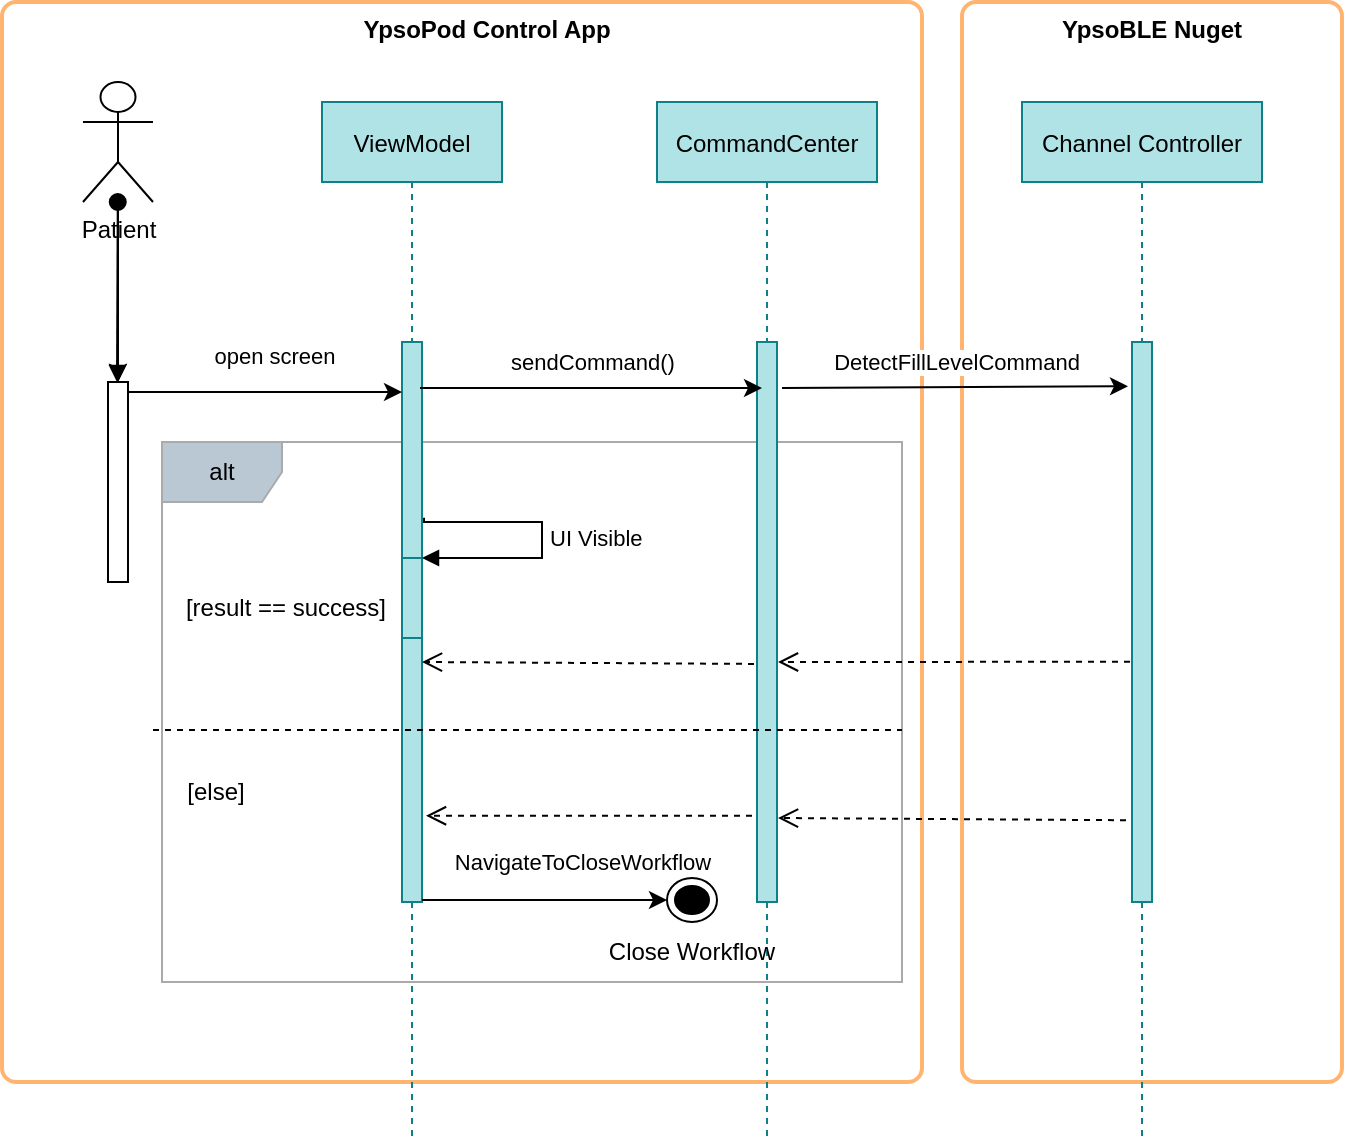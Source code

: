 <mxfile version="20.8.8" type="github">
  <diagram id="kgpKYQtTHZ0yAKxKKP6v" name="Page-1">
    <mxGraphModel dx="1018" dy="652" grid="1" gridSize="10" guides="1" tooltips="1" connect="1" arrows="1" fold="1" page="1" pageScale="1" pageWidth="850" pageHeight="1100" math="0" shadow="0">
      <root>
        <mxCell id="0" />
        <mxCell id="1" parent="0" />
        <mxCell id="5MIxCy6aPqHRKpZto7eM-47" value="" style="rounded=1;whiteSpace=wrap;html=1;absoluteArcSize=1;arcSize=14;strokeWidth=2;strokeColor=#FFB570;" vertex="1" parent="1">
          <mxGeometry x="550" y="70" width="190" height="540" as="geometry" />
        </mxCell>
        <mxCell id="5MIxCy6aPqHRKpZto7eM-43" value="" style="rounded=1;whiteSpace=wrap;html=1;absoluteArcSize=1;arcSize=14;strokeWidth=2;strokeColor=#FFB570;" vertex="1" parent="1">
          <mxGeometry x="70" y="70" width="460" height="540" as="geometry" />
        </mxCell>
        <mxCell id="5MIxCy6aPqHRKpZto7eM-14" value="alt" style="shape=umlFrame;whiteSpace=wrap;html=1;fillColor=#bac8d3;strokeColor=#AAAAAA;" vertex="1" parent="1">
          <mxGeometry x="150" y="290" width="370" height="270" as="geometry" />
        </mxCell>
        <mxCell id="3nuBFxr9cyL0pnOWT2aG-1" value="ViewModel" style="shape=umlLifeline;perimeter=lifelinePerimeter;container=1;collapsible=0;recursiveResize=0;rounded=0;shadow=0;strokeWidth=1;fillColor=#b0e3e6;strokeColor=#0e8088;" parent="1" vertex="1">
          <mxGeometry x="230" y="120" width="90" height="520" as="geometry" />
        </mxCell>
        <mxCell id="3nuBFxr9cyL0pnOWT2aG-5" value="CommandCenter" style="shape=umlLifeline;perimeter=lifelinePerimeter;container=1;collapsible=0;recursiveResize=0;rounded=0;shadow=0;strokeWidth=1;fillColor=#b0e3e6;strokeColor=#0e8088;" parent="1" vertex="1">
          <mxGeometry x="397.5" y="120" width="110" height="520" as="geometry" />
        </mxCell>
        <mxCell id="5MIxCy6aPqHRKpZto7eM-28" value="" style="edgeStyle=orthogonalEdgeStyle;rounded=0;orthogonalLoop=1;jettySize=auto;html=1;" edge="1" parent="1" source="5MIxCy6aPqHRKpZto7eM-1" target="3nuBFxr9cyL0pnOWT2aG-2">
          <mxGeometry relative="1" as="geometry" />
        </mxCell>
        <mxCell id="5MIxCy6aPqHRKpZto7eM-29" value="" style="edgeStyle=orthogonalEdgeStyle;rounded=0;orthogonalLoop=1;jettySize=auto;html=1;" edge="1" parent="1" source="5MIxCy6aPqHRKpZto7eM-1" target="3nuBFxr9cyL0pnOWT2aG-2">
          <mxGeometry relative="1" as="geometry" />
        </mxCell>
        <mxCell id="5MIxCy6aPqHRKpZto7eM-1" value="Patient" style="shape=umlActor;verticalLabelPosition=bottom;verticalAlign=top;html=1;outlineConnect=0;" vertex="1" parent="1">
          <mxGeometry x="110.5" y="110" width="35" height="60" as="geometry" />
        </mxCell>
        <mxCell id="3nuBFxr9cyL0pnOWT2aG-3" value="" style="verticalAlign=bottom;startArrow=oval;endArrow=block;startSize=8;shadow=0;strokeWidth=1;" parent="1" edge="1" source="5MIxCy6aPqHRKpZto7eM-1">
          <mxGeometry relative="1" as="geometry">
            <mxPoint x="130" y="170" as="sourcePoint" />
            <mxPoint x="127.5" y="260" as="targetPoint" />
            <Array as="points" />
          </mxGeometry>
        </mxCell>
        <mxCell id="3nuBFxr9cyL0pnOWT2aG-2" value="" style="points=[];perimeter=orthogonalPerimeter;rounded=0;shadow=0;strokeWidth=1;" parent="1" vertex="1">
          <mxGeometry x="123" y="260" width="10" height="100" as="geometry" />
        </mxCell>
        <mxCell id="5MIxCy6aPqHRKpZto7eM-5" value="" style="points=[];perimeter=orthogonalPerimeter;rounded=0;shadow=0;strokeWidth=1;fillColor=#b0e3e6;strokeColor=#0e8088;" vertex="1" parent="1">
          <mxGeometry x="270" y="240" width="10" height="280" as="geometry" />
        </mxCell>
        <mxCell id="3nuBFxr9cyL0pnOWT2aG-6" value="" style="points=[];perimeter=orthogonalPerimeter;rounded=0;shadow=0;strokeWidth=1;fillColor=#b0e3e6;strokeColor=#0e8088;" parent="1" vertex="1">
          <mxGeometry x="447.5" y="240" width="10" height="280" as="geometry" />
        </mxCell>
        <mxCell id="5MIxCy6aPqHRKpZto7eM-6" value="open screen" style="endArrow=classic;html=1;rounded=0;exitX=1;exitY=0.03;exitDx=0;exitDy=0;exitPerimeter=0;" edge="1" parent="1">
          <mxGeometry x="0.057" y="18" width="50" height="50" relative="1" as="geometry">
            <mxPoint x="133" y="265" as="sourcePoint" />
            <mxPoint x="270" y="265" as="targetPoint" />
            <mxPoint as="offset" />
          </mxGeometry>
        </mxCell>
        <mxCell id="5MIxCy6aPqHRKpZto7eM-10" value="sendCommand()" style="endArrow=classic;html=1;rounded=0;exitX=0.9;exitY=0.082;exitDx=0;exitDy=0;exitPerimeter=0;" edge="1" parent="1" source="5MIxCy6aPqHRKpZto7eM-5">
          <mxGeometry x="0.005" y="13" width="50" height="50" relative="1" as="geometry">
            <mxPoint x="293" y="260" as="sourcePoint" />
            <mxPoint x="450" y="263" as="targetPoint" />
            <mxPoint as="offset" />
          </mxGeometry>
        </mxCell>
        <mxCell id="5MIxCy6aPqHRKpZto7eM-11" value="Channel Controller" style="shape=umlLifeline;perimeter=lifelinePerimeter;container=1;collapsible=0;recursiveResize=0;rounded=0;shadow=0;strokeWidth=1;fillColor=#b0e3e6;strokeColor=#0e8088;" vertex="1" parent="1">
          <mxGeometry x="580" y="120" width="120" height="520" as="geometry" />
        </mxCell>
        <mxCell id="5MIxCy6aPqHRKpZto7eM-16" value="" style="points=[];perimeter=orthogonalPerimeter;rounded=0;shadow=0;strokeWidth=1;fillColor=#b0e3e6;strokeColor=#0e8088;" vertex="1" parent="5MIxCy6aPqHRKpZto7eM-11">
          <mxGeometry x="55" y="120" width="10" height="280" as="geometry" />
        </mxCell>
        <mxCell id="5MIxCy6aPqHRKpZto7eM-12" value="DetectFillLevelCommand" style="endArrow=classic;html=1;rounded=0;entryX=-0.2;entryY=0.079;entryDx=0;entryDy=0;entryPerimeter=0;" edge="1" parent="1" target="5MIxCy6aPqHRKpZto7eM-16">
          <mxGeometry x="0.005" y="13" width="50" height="50" relative="1" as="geometry">
            <mxPoint x="460" y="263" as="sourcePoint" />
            <mxPoint x="640" y="263" as="targetPoint" />
            <mxPoint as="offset" />
          </mxGeometry>
        </mxCell>
        <mxCell id="5MIxCy6aPqHRKpZto7eM-15" value="[result == success]" style="text;html=1;strokeColor=none;fillColor=none;align=center;verticalAlign=middle;whiteSpace=wrap;rounded=0;" vertex="1" parent="1">
          <mxGeometry x="157" y="358" width="110" height="30" as="geometry" />
        </mxCell>
        <mxCell id="5MIxCy6aPqHRKpZto7eM-19" value="[else]" style="text;html=1;strokeColor=none;fillColor=none;align=center;verticalAlign=middle;whiteSpace=wrap;rounded=0;" vertex="1" parent="1">
          <mxGeometry x="157" y="450" width="40" height="30" as="geometry" />
        </mxCell>
        <mxCell id="5MIxCy6aPqHRKpZto7eM-22" value="NavigateToCloseWorkflow" style="endArrow=classic;html=1;rounded=0;exitX=1.2;exitY=0.037;exitDx=0;exitDy=0;exitPerimeter=0;entryX=0;entryY=0.5;entryDx=0;entryDy=0;" edge="1" parent="1" target="5MIxCy6aPqHRKpZto7eM-24">
          <mxGeometry x="0.306" y="19" width="50" height="50" relative="1" as="geometry">
            <mxPoint x="280" y="519" as="sourcePoint" />
            <mxPoint x="395" y="519.01" as="targetPoint" />
            <mxPoint as="offset" />
          </mxGeometry>
        </mxCell>
        <mxCell id="5MIxCy6aPqHRKpZto7eM-24" value="" style="ellipse;html=1;shape=endState;fillColor=#000000;strokeColor=#000000;" vertex="1" parent="1">
          <mxGeometry x="402.5" y="508" width="25" height="22" as="geometry" />
        </mxCell>
        <mxCell id="5MIxCy6aPqHRKpZto7eM-26" value="Close Workflow" style="text;html=1;strokeColor=none;fillColor=none;align=center;verticalAlign=middle;whiteSpace=wrap;rounded=0;" vertex="1" parent="1">
          <mxGeometry x="360" y="530" width="110" height="30" as="geometry" />
        </mxCell>
        <mxCell id="5MIxCy6aPqHRKpZto7eM-33" value="" style="html=1;verticalAlign=bottom;endArrow=open;dashed=1;endSize=8;rounded=0;entryX=1.05;entryY=0.5;entryDx=0;entryDy=0;entryPerimeter=0;exitX=-0.1;exitY=0.571;exitDx=0;exitDy=0;exitPerimeter=0;" edge="1" parent="1" source="5MIxCy6aPqHRKpZto7eM-16">
          <mxGeometry x="0.006" relative="1" as="geometry">
            <mxPoint x="620" y="400" as="sourcePoint" />
            <mxPoint x="458" y="400" as="targetPoint" />
            <mxPoint as="offset" />
          </mxGeometry>
        </mxCell>
        <mxCell id="5MIxCy6aPqHRKpZto7eM-34" value="" style="html=1;verticalAlign=bottom;endArrow=open;dashed=1;endSize=8;rounded=0;exitX=-0.15;exitY=0.504;exitDx=0;exitDy=0;exitPerimeter=0;" edge="1" parent="1">
          <mxGeometry relative="1" as="geometry">
            <mxPoint x="446" y="400.96" as="sourcePoint" />
            <mxPoint x="280" y="400" as="targetPoint" />
            <mxPoint as="offset" />
          </mxGeometry>
        </mxCell>
        <mxCell id="5MIxCy6aPqHRKpZto7eM-36" value="" style="html=1;verticalAlign=bottom;endArrow=open;dashed=1;endSize=8;rounded=0;exitX=-0.3;exitY=0.854;exitDx=0;exitDy=0;exitPerimeter=0;entryX=1.05;entryY=0.85;entryDx=0;entryDy=0;entryPerimeter=0;" edge="1" parent="1" source="5MIxCy6aPqHRKpZto7eM-16" target="3nuBFxr9cyL0pnOWT2aG-6">
          <mxGeometry x="0.006" relative="1" as="geometry">
            <mxPoint x="630" y="510" as="sourcePoint" />
            <mxPoint x="460" y="511" as="targetPoint" />
            <mxPoint as="offset" />
          </mxGeometry>
        </mxCell>
        <mxCell id="5MIxCy6aPqHRKpZto7eM-39" value="" style="html=1;points=[];perimeter=orthogonalPerimeter;strokeColor=#0e8088;fillColor=#b0e3e6;" vertex="1" parent="1">
          <mxGeometry x="270" y="348" width="10" height="40" as="geometry" />
        </mxCell>
        <mxCell id="5MIxCy6aPqHRKpZto7eM-40" value="UI Visible" style="edgeStyle=orthogonalEdgeStyle;html=1;align=left;spacingLeft=2;endArrow=block;rounded=0;entryX=1;entryY=0;exitX=1.1;exitY=0.314;exitDx=0;exitDy=0;exitPerimeter=0;" edge="1" target="5MIxCy6aPqHRKpZto7eM-39" parent="1" source="5MIxCy6aPqHRKpZto7eM-5">
          <mxGeometry relative="1" as="geometry">
            <mxPoint x="480" y="330" as="sourcePoint" />
            <Array as="points">
              <mxPoint x="281" y="330" />
              <mxPoint x="340" y="330" />
              <mxPoint x="340" y="348" />
            </Array>
          </mxGeometry>
        </mxCell>
        <mxCell id="5MIxCy6aPqHRKpZto7eM-41" value="" style="html=1;verticalAlign=bottom;endArrow=open;dashed=1;endSize=8;rounded=0;exitX=-0.25;exitY=0.846;exitDx=0;exitDy=0;exitPerimeter=0;entryX=1.2;entryY=0.846;entryDx=0;entryDy=0;entryPerimeter=0;" edge="1" parent="1" source="3nuBFxr9cyL0pnOWT2aG-6" target="5MIxCy6aPqHRKpZto7eM-5">
          <mxGeometry relative="1" as="geometry">
            <mxPoint x="440" y="510" as="sourcePoint" />
            <mxPoint x="280" y="512" as="targetPoint" />
          </mxGeometry>
        </mxCell>
        <mxCell id="5MIxCy6aPqHRKpZto7eM-42" value="" style="line;strokeWidth=1;fillColor=none;align=left;verticalAlign=middle;spacingTop=-1;spacingLeft=3;spacingRight=3;rotatable=0;labelPosition=right;points=[];portConstraint=eastwest;strokeColor=inherit;dashed=1;" vertex="1" parent="1">
          <mxGeometry x="145.5" y="430" width="374.5" height="8" as="geometry" />
        </mxCell>
        <mxCell id="5MIxCy6aPqHRKpZto7eM-46" value="YpsoPod Control App" style="text;align=center;fontStyle=1;verticalAlign=middle;spacingLeft=3;spacingRight=3;strokeColor=none;rotatable=0;points=[[0,0.5],[1,0.5]];portConstraint=eastwest;" vertex="1" parent="1">
          <mxGeometry x="222.5" y="70" width="180" height="26" as="geometry" />
        </mxCell>
        <mxCell id="5MIxCy6aPqHRKpZto7eM-49" value="YpsoBLE Nuget" style="text;align=center;fontStyle=1;verticalAlign=middle;spacingLeft=3;spacingRight=3;strokeColor=none;rotatable=0;points=[[0,0.5],[1,0.5]];portConstraint=eastwest;" vertex="1" parent="1">
          <mxGeometry x="555" y="70" width="180" height="26" as="geometry" />
        </mxCell>
      </root>
    </mxGraphModel>
  </diagram>
</mxfile>
